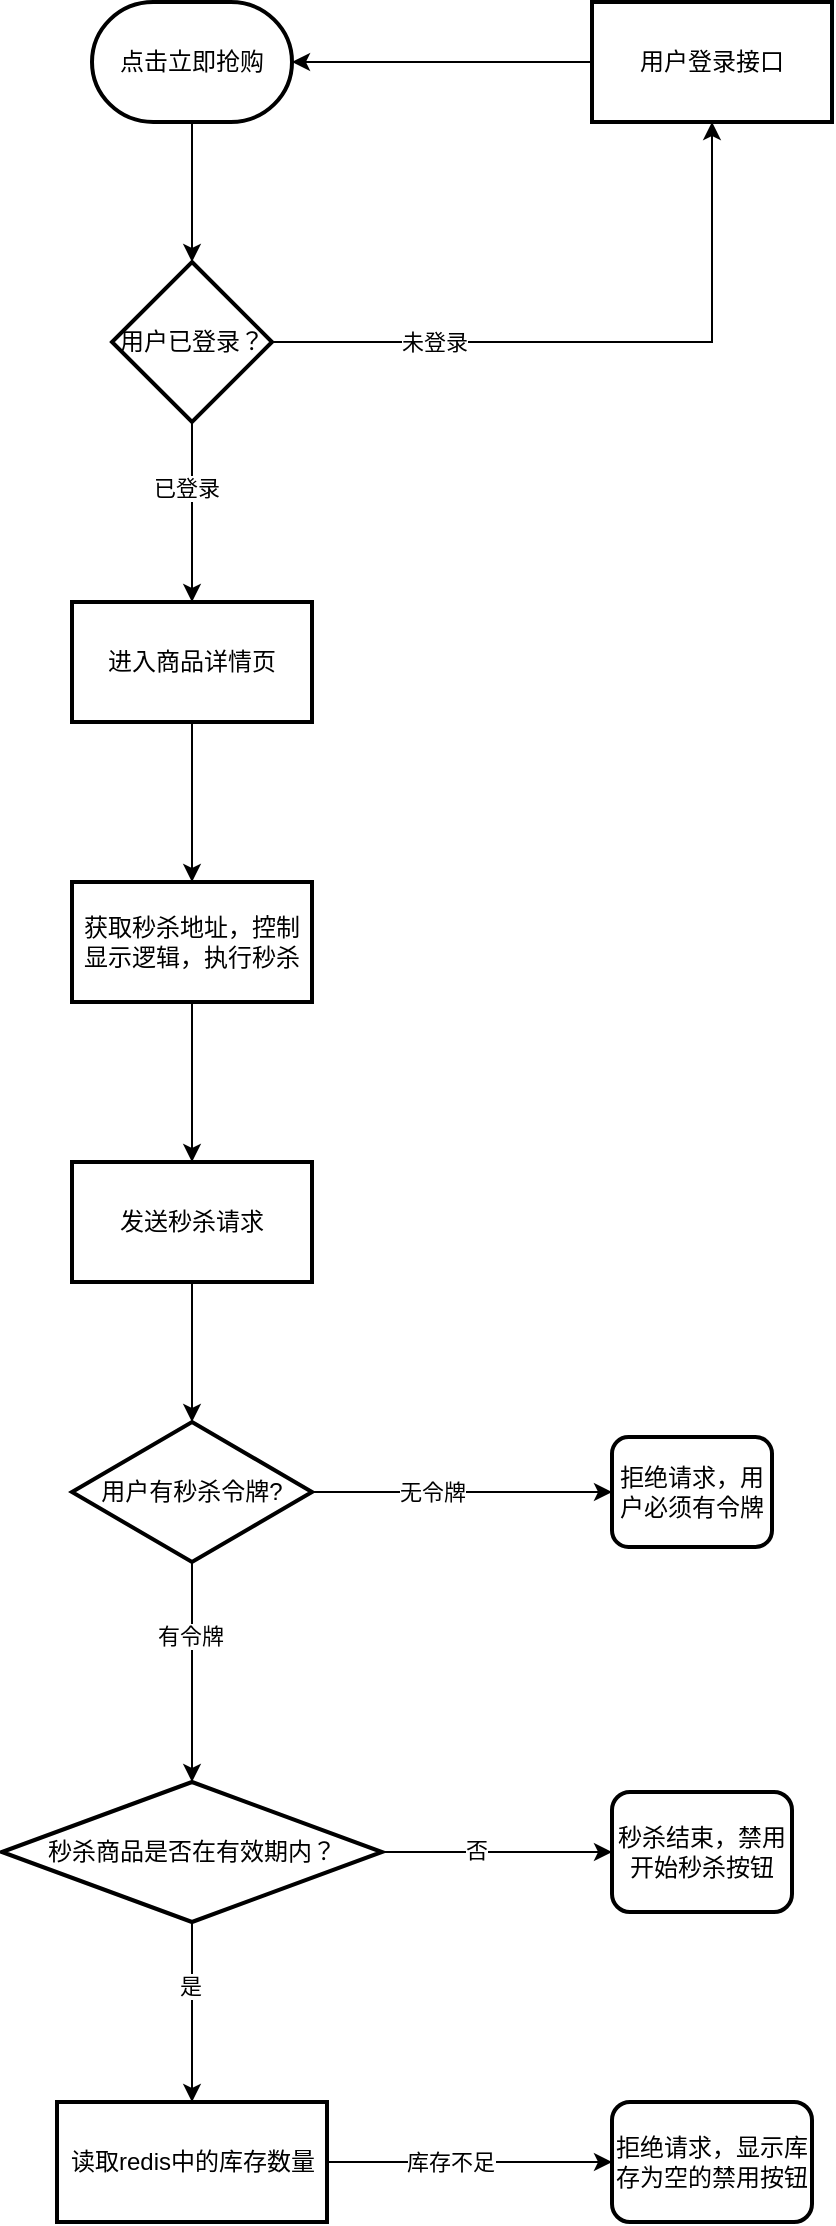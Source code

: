 <mxfile version="20.6.2" type="github">
  <diagram id="SfYL227m2gQ5KlGTOzU7" name="第 1 页">
    <mxGraphModel dx="992" dy="579" grid="1" gridSize="10" guides="1" tooltips="1" connect="1" arrows="1" fold="1" page="1" pageScale="1" pageWidth="3300" pageHeight="4681" math="0" shadow="0">
      <root>
        <mxCell id="0" />
        <mxCell id="1" parent="0" />
        <mxCell id="JAwFecL3JbLE5yRRIegU-158" value="" style="edgeStyle=orthogonalEdgeStyle;rounded=0;orthogonalLoop=1;jettySize=auto;html=1;" edge="1" parent="1" source="JAwFecL3JbLE5yRRIegU-1" target="JAwFecL3JbLE5yRRIegU-157">
          <mxGeometry relative="1" as="geometry" />
        </mxCell>
        <mxCell id="JAwFecL3JbLE5yRRIegU-1" value="点击立即抢购" style="strokeWidth=2;html=1;shape=mxgraph.flowchart.terminator;whiteSpace=wrap;" vertex="1" parent="1">
          <mxGeometry x="460" y="40" width="100" height="60" as="geometry" />
        </mxCell>
        <mxCell id="JAwFecL3JbLE5yRRIegU-160" value="" style="edgeStyle=orthogonalEdgeStyle;rounded=0;orthogonalLoop=1;jettySize=auto;html=1;" edge="1" parent="1" source="JAwFecL3JbLE5yRRIegU-157" target="JAwFecL3JbLE5yRRIegU-159">
          <mxGeometry relative="1" as="geometry" />
        </mxCell>
        <mxCell id="JAwFecL3JbLE5yRRIegU-161" value="未登录" style="edgeLabel;html=1;align=center;verticalAlign=middle;resizable=0;points=[];" vertex="1" connectable="0" parent="JAwFecL3JbLE5yRRIegU-160">
          <mxGeometry x="-0.508" y="-2" relative="1" as="geometry">
            <mxPoint y="-2" as="offset" />
          </mxGeometry>
        </mxCell>
        <mxCell id="JAwFecL3JbLE5yRRIegU-166" value="" style="edgeStyle=orthogonalEdgeStyle;rounded=0;orthogonalLoop=1;jettySize=auto;html=1;" edge="1" parent="1" source="JAwFecL3JbLE5yRRIegU-157" target="JAwFecL3JbLE5yRRIegU-165">
          <mxGeometry relative="1" as="geometry" />
        </mxCell>
        <mxCell id="JAwFecL3JbLE5yRRIegU-167" value="已登录" style="edgeLabel;html=1;align=center;verticalAlign=middle;resizable=0;points=[];" vertex="1" connectable="0" parent="JAwFecL3JbLE5yRRIegU-166">
          <mxGeometry x="-0.267" y="-3" relative="1" as="geometry">
            <mxPoint as="offset" />
          </mxGeometry>
        </mxCell>
        <mxCell id="JAwFecL3JbLE5yRRIegU-157" value="用户已登录？" style="rhombus;whiteSpace=wrap;html=1;strokeWidth=2;" vertex="1" parent="1">
          <mxGeometry x="470" y="170" width="80" height="80" as="geometry" />
        </mxCell>
        <mxCell id="JAwFecL3JbLE5yRRIegU-159" value="用户登录接口" style="whiteSpace=wrap;html=1;strokeWidth=2;" vertex="1" parent="1">
          <mxGeometry x="710" y="40" width="120" height="60" as="geometry" />
        </mxCell>
        <mxCell id="JAwFecL3JbLE5yRRIegU-164" value="" style="endArrow=classic;html=1;rounded=0;exitX=0;exitY=0.5;exitDx=0;exitDy=0;entryX=1;entryY=0.5;entryDx=0;entryDy=0;entryPerimeter=0;" edge="1" parent="1" source="JAwFecL3JbLE5yRRIegU-159" target="JAwFecL3JbLE5yRRIegU-1">
          <mxGeometry width="50" height="50" relative="1" as="geometry">
            <mxPoint x="520" y="320" as="sourcePoint" />
            <mxPoint x="570" y="270" as="targetPoint" />
          </mxGeometry>
        </mxCell>
        <mxCell id="JAwFecL3JbLE5yRRIegU-170" value="" style="edgeStyle=orthogonalEdgeStyle;rounded=0;orthogonalLoop=1;jettySize=auto;html=1;" edge="1" parent="1" source="JAwFecL3JbLE5yRRIegU-165" target="JAwFecL3JbLE5yRRIegU-169">
          <mxGeometry relative="1" as="geometry" />
        </mxCell>
        <mxCell id="JAwFecL3JbLE5yRRIegU-165" value="进入商品详情页" style="whiteSpace=wrap;html=1;strokeWidth=2;" vertex="1" parent="1">
          <mxGeometry x="450" y="340" width="120" height="60" as="geometry" />
        </mxCell>
        <mxCell id="JAwFecL3JbLE5yRRIegU-172" value="" style="edgeStyle=orthogonalEdgeStyle;rounded=0;orthogonalLoop=1;jettySize=auto;html=1;" edge="1" parent="1" source="JAwFecL3JbLE5yRRIegU-169" target="JAwFecL3JbLE5yRRIegU-171">
          <mxGeometry relative="1" as="geometry" />
        </mxCell>
        <mxCell id="JAwFecL3JbLE5yRRIegU-169" value="获取秒杀地址，控制显示逻辑，执行秒杀" style="whiteSpace=wrap;html=1;strokeWidth=2;" vertex="1" parent="1">
          <mxGeometry x="450" y="480" width="120" height="60" as="geometry" />
        </mxCell>
        <mxCell id="JAwFecL3JbLE5yRRIegU-174" value="" style="edgeStyle=orthogonalEdgeStyle;rounded=0;orthogonalLoop=1;jettySize=auto;html=1;" edge="1" parent="1" source="JAwFecL3JbLE5yRRIegU-171" target="JAwFecL3JbLE5yRRIegU-173">
          <mxGeometry relative="1" as="geometry" />
        </mxCell>
        <mxCell id="JAwFecL3JbLE5yRRIegU-171" value="发送秒杀请求" style="whiteSpace=wrap;html=1;strokeWidth=2;" vertex="1" parent="1">
          <mxGeometry x="450" y="620" width="120" height="60" as="geometry" />
        </mxCell>
        <mxCell id="JAwFecL3JbLE5yRRIegU-176" value="" style="edgeStyle=orthogonalEdgeStyle;rounded=0;orthogonalLoop=1;jettySize=auto;html=1;" edge="1" parent="1" source="JAwFecL3JbLE5yRRIegU-173" target="JAwFecL3JbLE5yRRIegU-175">
          <mxGeometry relative="1" as="geometry" />
        </mxCell>
        <mxCell id="JAwFecL3JbLE5yRRIegU-177" value="无令牌" style="edgeLabel;html=1;align=center;verticalAlign=middle;resizable=0;points=[];" vertex="1" connectable="0" parent="JAwFecL3JbLE5yRRIegU-176">
          <mxGeometry x="-0.207" y="-3" relative="1" as="geometry">
            <mxPoint y="-3" as="offset" />
          </mxGeometry>
        </mxCell>
        <mxCell id="JAwFecL3JbLE5yRRIegU-179" value="" style="edgeStyle=orthogonalEdgeStyle;rounded=0;orthogonalLoop=1;jettySize=auto;html=1;" edge="1" parent="1" source="JAwFecL3JbLE5yRRIegU-173" target="JAwFecL3JbLE5yRRIegU-178">
          <mxGeometry relative="1" as="geometry">
            <Array as="points">
              <mxPoint x="510" y="850" />
              <mxPoint x="510" y="850" />
            </Array>
          </mxGeometry>
        </mxCell>
        <mxCell id="JAwFecL3JbLE5yRRIegU-180" value="有令牌" style="edgeLabel;html=1;align=center;verticalAlign=middle;resizable=0;points=[];" vertex="1" connectable="0" parent="JAwFecL3JbLE5yRRIegU-179">
          <mxGeometry x="-0.328" y="-1" relative="1" as="geometry">
            <mxPoint as="offset" />
          </mxGeometry>
        </mxCell>
        <mxCell id="JAwFecL3JbLE5yRRIegU-173" value="用户有秒杀令牌?" style="rhombus;whiteSpace=wrap;html=1;strokeWidth=2;" vertex="1" parent="1">
          <mxGeometry x="450" y="750" width="120" height="70" as="geometry" />
        </mxCell>
        <mxCell id="JAwFecL3JbLE5yRRIegU-175" value="拒绝请求，用户必须有令牌" style="rounded=1;whiteSpace=wrap;html=1;strokeWidth=2;" vertex="1" parent="1">
          <mxGeometry x="720" y="757.5" width="80" height="55" as="geometry" />
        </mxCell>
        <mxCell id="JAwFecL3JbLE5yRRIegU-182" value="" style="edgeStyle=orthogonalEdgeStyle;rounded=0;orthogonalLoop=1;jettySize=auto;html=1;" edge="1" parent="1" source="JAwFecL3JbLE5yRRIegU-178" target="JAwFecL3JbLE5yRRIegU-181">
          <mxGeometry relative="1" as="geometry" />
        </mxCell>
        <mxCell id="JAwFecL3JbLE5yRRIegU-183" value="否" style="edgeLabel;html=1;align=center;verticalAlign=middle;resizable=0;points=[];" vertex="1" connectable="0" parent="JAwFecL3JbLE5yRRIegU-182">
          <mxGeometry x="-0.19" y="1" relative="1" as="geometry">
            <mxPoint as="offset" />
          </mxGeometry>
        </mxCell>
        <mxCell id="JAwFecL3JbLE5yRRIegU-185" value="" style="edgeStyle=orthogonalEdgeStyle;rounded=0;orthogonalLoop=1;jettySize=auto;html=1;" edge="1" parent="1" source="JAwFecL3JbLE5yRRIegU-178" target="JAwFecL3JbLE5yRRIegU-184">
          <mxGeometry relative="1" as="geometry" />
        </mxCell>
        <mxCell id="JAwFecL3JbLE5yRRIegU-186" value="是" style="edgeLabel;html=1;align=center;verticalAlign=middle;resizable=0;points=[];" vertex="1" connectable="0" parent="JAwFecL3JbLE5yRRIegU-185">
          <mxGeometry x="-0.294" y="-1" relative="1" as="geometry">
            <mxPoint as="offset" />
          </mxGeometry>
        </mxCell>
        <mxCell id="JAwFecL3JbLE5yRRIegU-178" value="秒杀商品是否在有效期内？" style="rhombus;whiteSpace=wrap;html=1;strokeWidth=2;" vertex="1" parent="1">
          <mxGeometry x="415" y="930" width="190" height="70" as="geometry" />
        </mxCell>
        <mxCell id="JAwFecL3JbLE5yRRIegU-181" value="秒杀结束，禁用开始秒杀按钮" style="rounded=1;whiteSpace=wrap;html=1;strokeWidth=2;" vertex="1" parent="1">
          <mxGeometry x="720" y="935" width="90" height="60" as="geometry" />
        </mxCell>
        <mxCell id="JAwFecL3JbLE5yRRIegU-188" value="" style="edgeStyle=orthogonalEdgeStyle;rounded=0;orthogonalLoop=1;jettySize=auto;html=1;" edge="1" parent="1" source="JAwFecL3JbLE5yRRIegU-184" target="JAwFecL3JbLE5yRRIegU-187">
          <mxGeometry relative="1" as="geometry" />
        </mxCell>
        <mxCell id="JAwFecL3JbLE5yRRIegU-189" value="库存不足" style="edgeLabel;html=1;align=center;verticalAlign=middle;resizable=0;points=[];" vertex="1" connectable="0" parent="JAwFecL3JbLE5yRRIegU-188">
          <mxGeometry x="-0.231" y="2" relative="1" as="geometry">
            <mxPoint x="6" y="2" as="offset" />
          </mxGeometry>
        </mxCell>
        <mxCell id="JAwFecL3JbLE5yRRIegU-184" value="读取redis中的库存数量" style="whiteSpace=wrap;html=1;strokeWidth=2;" vertex="1" parent="1">
          <mxGeometry x="442.5" y="1090" width="135" height="60" as="geometry" />
        </mxCell>
        <mxCell id="JAwFecL3JbLE5yRRIegU-187" value="拒绝请求，显示库存为空的禁用按钮" style="rounded=1;whiteSpace=wrap;html=1;strokeWidth=2;" vertex="1" parent="1">
          <mxGeometry x="720" y="1090" width="100" height="60" as="geometry" />
        </mxCell>
      </root>
    </mxGraphModel>
  </diagram>
</mxfile>
